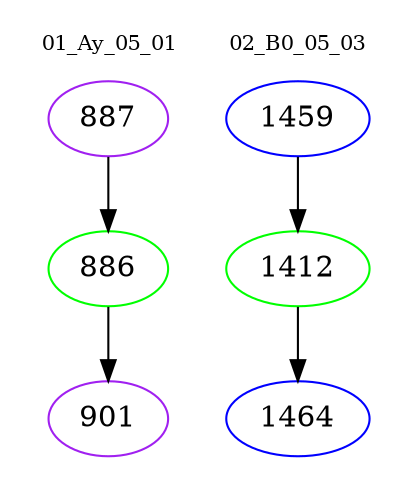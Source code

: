 digraph{
subgraph cluster_0 {
color = white
label = "01_Ay_05_01";
fontsize=10;
T0_887 [label="887", color="purple"]
T0_887 -> T0_886 [color="black"]
T0_886 [label="886", color="green"]
T0_886 -> T0_901 [color="black"]
T0_901 [label="901", color="purple"]
}
subgraph cluster_1 {
color = white
label = "02_B0_05_03";
fontsize=10;
T1_1459 [label="1459", color="blue"]
T1_1459 -> T1_1412 [color="black"]
T1_1412 [label="1412", color="green"]
T1_1412 -> T1_1464 [color="black"]
T1_1464 [label="1464", color="blue"]
}
}
